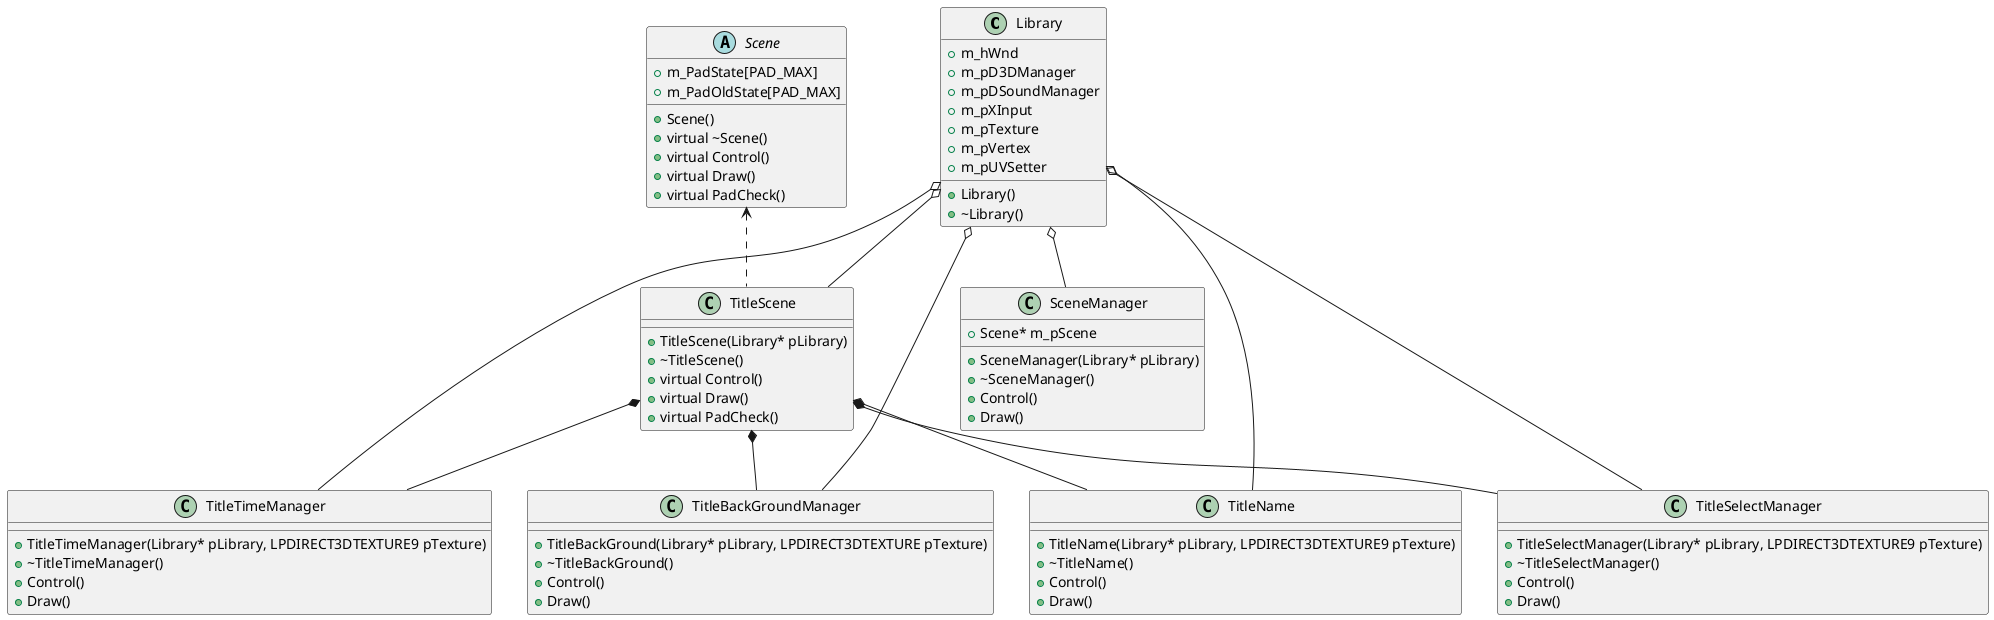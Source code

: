 @startuml class-diagram

class Library{
    +Library()
    +~Library()
    +m_hWnd
    +m_pD3DManager
    +m_pDSoundManager
    +m_pXInput
    +m_pTexture
    +m_pVertex
    +m_pUVSetter
}
abstract Scene{
    +Scene()
    +virtual ~Scene()
    +virtual Control()
    +virtual Draw()
    +virtual PadCheck()
    +m_PadState[PAD_MAX]
    +m_PadOldState[PAD_MAX]
}
class SceneManager{
    +SceneManager(Library* pLibrary)
    +~SceneManager()
    +Control()
    +Draw()
    +Scene* m_pScene
}
class TitleScene{
    +TitleScene(Library* pLibrary)
    +~TitleScene()
    +virtual Control()
    +virtual Draw()
    +virtual PadCheck()
}
class TitleName{
    +TitleName(Library* pLibrary, LPDIRECT3DTEXTURE9 pTexture)
    +~TitleName()
    +Control()
    +Draw()
}
class TitleSelectManager{
    +TitleSelectManager(Library* pLibrary, LPDIRECT3DTEXTURE9 pTexture)
    +~TitleSelectManager()
    +Control()
    +Draw()
}
class TitleTimeManager{
    +TitleTimeManager(Library* pLibrary, LPDIRECT3DTEXTURE9 pTexture)
    +~TitleTimeManager()
    +Control()
    +Draw()
}
class TitleBackGroundManager{
    +TitleBackGround(Library* pLibrary, LPDIRECT3DTEXTURE pTexture)
    +~TitleBackGround()
    +Control()
    +Draw()
}

Scene <.. TitleScene
TitleScene *-- TitleName
TitleScene *-- TitleTimeManager
TitleScene *-- TitleBackGroundManager
TitleScene *-- TitleSelectManager
Library o-- SceneManager
Library o-- TitleScene
Library o-- TitleName
Library o-- TitleSelectManager
Library o-- TitleTimeManager
Library o-- TitleBackGroundManager

@enduml
